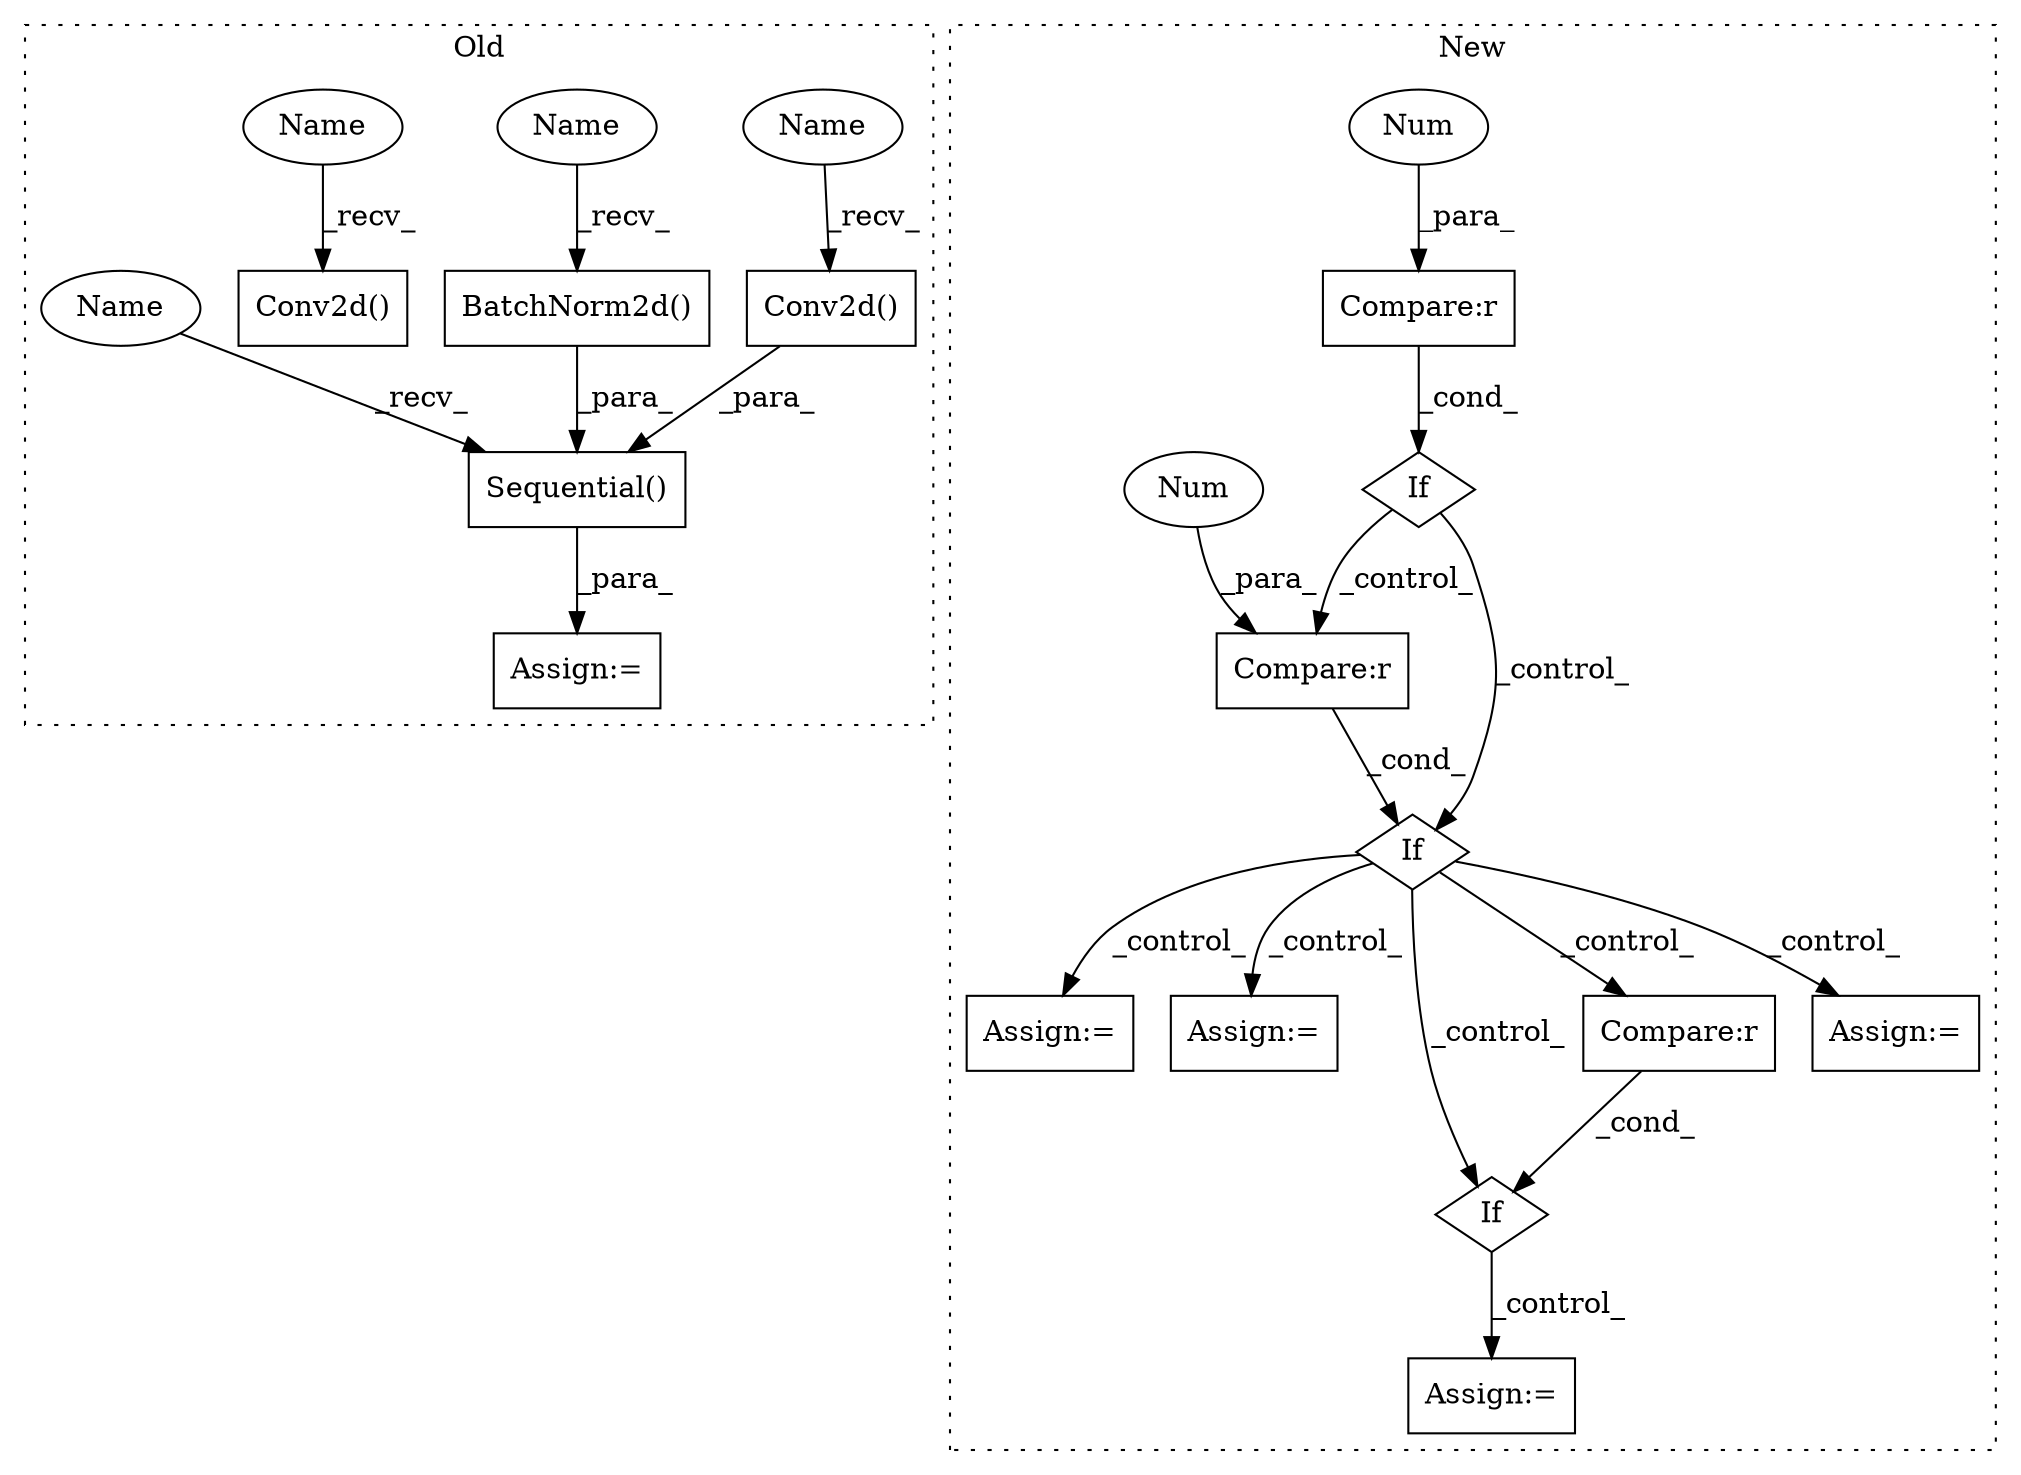 digraph G {
subgraph cluster0 {
1 [label="BatchNorm2d()" a="75" s="823,859" l="15,1" shape="box"];
5 [label="Conv2d()" a="75" s="236,282" l="10,54" shape="box"];
6 [label="Sequential()" a="75" s="689,860" l="31,14" shape="box"];
7 [label="Conv2d()" a="75" s="720,762" l="10,43" shape="box"];
8 [label="Assign:=" a="68" s="686" l="3" shape="box"];
18 [label="Name" a="87" s="720" l="2" shape="ellipse"];
19 [label="Name" a="87" s="823" l="2" shape="ellipse"];
20 [label="Name" a="87" s="236" l="2" shape="ellipse"];
21 [label="Name" a="87" s="689" l="2" shape="ellipse"];
label = "Old";
style="dotted";
}
subgraph cluster1 {
2 [label="If" a="96" s="847,881" l="3,14" shape="diamond"];
3 [label="Compare:r" a="40" s="850" l="11" shape="box"];
4 [label="Assign:=" a="68" s="1222" l="3" shape="box"];
9 [label="Num" a="76" s="860" l="1" shape="ellipse"];
10 [label="If" a="96" s="975,990" l="3,14" shape="diamond"];
11 [label="Compare:r" a="40" s="978" l="12" shape="box"];
12 [label="Num" a="76" s="989" l="1" shape="ellipse"];
13 [label="Assign:=" a="68" s="1491" l="3" shape="box"];
14 [label="Assign:=" a="68" s="1354" l="3" shape="box"];
15 [label="If" a="96" s="1173,1196" l="3,14" shape="diamond"];
16 [label="Compare:r" a="40" s="1176" l="20" shape="box"];
17 [label="Assign:=" a="68" s="1524" l="3" shape="box"];
label = "New";
style="dotted";
}
1 -> 6 [label="_para_"];
2 -> 10 [label="_control_"];
2 -> 11 [label="_control_"];
3 -> 2 [label="_cond_"];
6 -> 8 [label="_para_"];
7 -> 6 [label="_para_"];
9 -> 3 [label="_para_"];
10 -> 13 [label="_control_"];
10 -> 15 [label="_control_"];
10 -> 17 [label="_control_"];
10 -> 14 [label="_control_"];
10 -> 16 [label="_control_"];
11 -> 10 [label="_cond_"];
12 -> 11 [label="_para_"];
15 -> 4 [label="_control_"];
16 -> 15 [label="_cond_"];
18 -> 7 [label="_recv_"];
19 -> 1 [label="_recv_"];
20 -> 5 [label="_recv_"];
21 -> 6 [label="_recv_"];
}